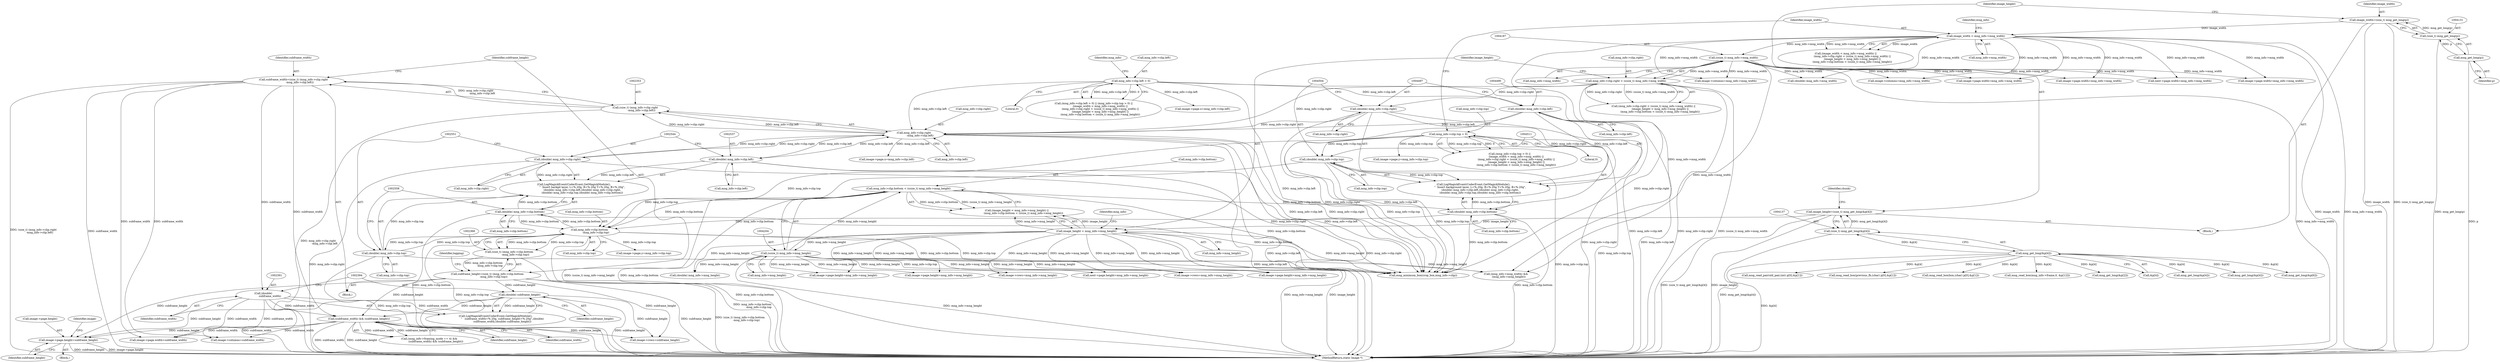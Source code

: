 digraph "0_ImageMagick_22e0310345499ffe906c604428f2a3a668942b05@pointer" {
"1002478" [label="(Call,image->page.height=subframe_height)"];
"1002405" [label="(Call,(subframe_width) && (subframe_height))"];
"1002350" [label="(Call,subframe_width=(size_t) (mng_info->clip.right\n               -mng_info->clip.left))"];
"1002352" [label="(Call,(size_t) (mng_info->clip.right\n               -mng_info->clip.left))"];
"1002354" [label="(Call,mng_info->clip.right\n               -mng_info->clip.left)"];
"1004496" [label="(Call,(double) mng_info->clip.right)"];
"1004180" [label="(Call,mng_info->clip.right < (ssize_t) mng_info->mng_width)"];
"1004186" [label="(Call,(ssize_t) mng_info->mng_width)"];
"1004174" [label="(Call,image_width < mng_info->mng_width)"];
"1004128" [label="(Call,image_width=(size_t) mng_get_long(p))"];
"1004130" [label="(Call,(size_t) mng_get_long(p))"];
"1004132" [label="(Call,mng_get_long(p))"];
"1002543" [label="(Call,(double) mng_info->clip.right)"];
"1004489" [label="(Call,(double) mng_info->clip.left)"];
"1004158" [label="(Call,mng_info->clip.left > 0)"];
"1002536" [label="(Call,(double) mng_info->clip.left)"];
"1002390" [label="(Call,(double)\n                subframe_width)"];
"1002365" [label="(Call,subframe_height=(size_t) (mng_info->clip.bottom\n               -mng_info->clip.top))"];
"1002367" [label="(Call,(size_t) (mng_info->clip.bottom\n               -mng_info->clip.top))"];
"1002369" [label="(Call,mng_info->clip.bottom\n               -mng_info->clip.top)"];
"1004510" [label="(Call,(double) mng_info->clip.bottom)"];
"1004197" [label="(Call,mng_info->clip.bottom < (ssize_t) mng_info->mng_height)"];
"1004203" [label="(Call,(ssize_t) mng_info->mng_height)"];
"1004192" [label="(Call,image_height < mng_info->mng_height)"];
"1004134" [label="(Call,image_height=(size_t) mng_get_long(&p[4]))"];
"1004136" [label="(Call,(size_t) mng_get_long(&p[4]))"];
"1004138" [label="(Call,mng_get_long(&p[4]))"];
"1002557" [label="(Call,(double) mng_info->clip.bottom)"];
"1004166" [label="(Call,mng_info->clip.top > 0)"];
"1004503" [label="(Call,(double) mng_info->clip.top)"];
"1002550" [label="(Call,(double) mng_info->clip.top)"];
"1002393" [label="(Call,(double) subframe_height)"];
"1004128" [label="(Call,image_width=(size_t) mng_get_long(p))"];
"1004173" [label="(Call,(image_width < mng_info->mng_width) ||\n                (mng_info->clip.right < (ssize_t) mng_info->mng_width) ||\n                (image_height < mng_info->mng_height) ||\n                (mng_info->clip.bottom < (ssize_t) mng_info->mng_height))"];
"1004166" [label="(Call,mng_info->clip.top > 0)"];
"1004203" [label="(Call,(ssize_t) mng_info->mng_height)"];
"1002375" [label="(Call,mng_info->clip.top)"];
"1002354" [label="(Call,mng_info->clip.right\n               -mng_info->clip.left)"];
"1001841" [label="(Call,mng_get_long(&p[4]))"];
"1004191" [label="(Call,(image_height < mng_info->mng_height) ||\n                (mng_info->clip.bottom < (ssize_t) mng_info->mng_height))"];
"1006762" [label="(Call,image->columns=mng_info->mng_width)"];
"1004135" [label="(Identifier,image_height)"];
"1004179" [label="(Call,(mng_info->clip.right < (ssize_t) mng_info->mng_width) ||\n                (image_height < mng_info->mng_height) ||\n                (mng_info->clip.bottom < (ssize_t) mng_info->mng_height))"];
"1004289" [label="(Call,image->page.height=mng_info->mng_height)"];
"1004158" [label="(Call,mng_info->clip.left > 0)"];
"1004180" [label="(Call,mng_info->clip.right < (ssize_t) mng_info->mng_width)"];
"1004205" [label="(Call,mng_info->mng_height)"];
"1003769" [label="(Call,mng_get_long(&p[4]))"];
"1004331" [label="(Call,(double) mng_info->mng_width)"];
"1002536" [label="(Call,(double) mng_info->clip.left)"];
"1002399" [label="(Call,(mng_info->framing_mode == 4) &&\n                (subframe_width) && (subframe_height))"];
"1000424" [label="(Block,)"];
"1004159" [label="(Call,mng_info->clip.left)"];
"1004200" [label="(Identifier,mng_info)"];
"1002019" [label="(Block,)"];
"1004443" [label="(Call,image->page.x=mng_info->clip.left)"];
"1004129" [label="(Identifier,image_width)"];
"1004489" [label="(Call,(double) mng_info->clip.left)"];
"1004183" [label="(Identifier,mng_info)"];
"1004172" [label="(Literal,0)"];
"1002407" [label="(Identifier,subframe_height)"];
"1002488" [label="(Identifier,image)"];
"1004174" [label="(Call,image_width < mng_info->mng_width)"];
"1002550" [label="(Call,(double) mng_info->clip.top)"];
"1006290" [label="(Call,mng_minimum_box(crop_box,mng_info->clip))"];
"1002408" [label="(Block,)"];
"1004133" [label="(Identifier,p)"];
"1004193" [label="(Identifier,image_height)"];
"1002386" [label="(Call,LogMagickEvent(CoderEvent,GetMagickModule(),\n                \"   subframe_width=%.20g, subframe_height=%.20g\",(double)\n                subframe_width,(double) subframe_height))"];
"1002557" [label="(Call,(double) mng_info->clip.bottom)"];
"1001050" [label="(Call,mng_get_long(&p[6]))"];
"1004165" [label="(Call,(mng_info->clip.top > 0) ||\n                (image_width < mng_info->mng_width) ||\n                (mng_info->clip.right < (ssize_t) mng_info->mng_width) ||\n                (image_height < mng_info->mng_height) ||\n                (mng_info->clip.bottom < (ssize_t) mng_info->mng_height))"];
"1002395" [label="(Identifier,subframe_height)"];
"1002485" [label="(Call,image->page.x=mng_info->clip.left)"];
"1004130" [label="(Call,(size_t) mng_get_long(p))"];
"1002941" [label="(Call,mng_read_pair(old_pair,(int) p[0],&p[1]))"];
"1004510" [label="(Call,(double) mng_info->clip.bottom)"];
"1002479" [label="(Call,image->page.height)"];
"1002538" [label="(Call,mng_info->clip.left)"];
"1004485" [label="(Call,LogMagickEvent(CoderEvent,GetMagickModule(),\n                \"  Insert background layer, L=%.20g, R=%.20g T=%.20g, B=%.20g\",\n                (double) mng_info->clip.left,(double) mng_info->clip.right,\n                (double) mng_info->clip.top,(double) mng_info->clip.bottom))"];
"1002406" [label="(Identifier,subframe_width)"];
"1002382" [label="(Identifier,logging)"];
"1004157" [label="(Call,(mng_info->clip.left > 0) || (mng_info->clip.top > 0) ||\n                (image_width < mng_info->mng_width) ||\n                (mng_info->clip.right < (ssize_t) mng_info->mng_width) ||\n                (image_height < mng_info->mng_height) ||\n                (mng_info->clip.bottom < (ssize_t) mng_info->mng_height))"];
"1004512" [label="(Call,mng_info->clip.bottom)"];
"1002355" [label="(Call,mng_info->clip.right)"];
"1002552" [label="(Call,mng_info->clip.top)"];
"1002390" [label="(Call,(double)\n                subframe_width)"];
"1004194" [label="(Call,mng_info->mng_height)"];
"1007383" [label="(MethodReturn,static Image *)"];
"1004608" [label="(Call,image->page.width=mng_info->mng_width)"];
"1002471" [label="(Call,image->page.width=subframe_width)"];
"1002545" [label="(Call,mng_info->clip.right)"];
"1004192" [label="(Call,image_height < mng_info->mng_height)"];
"1002370" [label="(Call,mng_info->clip.bottom)"];
"1004167" [label="(Call,mng_info->clip.top)"];
"1004498" [label="(Call,mng_info->clip.right)"];
"1004266" [label="(Call,image->columns=mng_info->mng_width)"];
"1002367" [label="(Call,(size_t) (mng_info->clip.bottom\n               -mng_info->clip.top))"];
"1002461" [label="(Call,image->columns=subframe_width)"];
"1002496" [label="(Call,image->page.y=mng_info->clip.top)"];
"1002282" [label="(Call,mng_read_box(previous_fb,(char) p[0],&p[1]))"];
"1004503" [label="(Call,(double) mng_info->clip.top)"];
"1004188" [label="(Call,mng_info->mng_width)"];
"1002393" [label="(Call,(double) subframe_height)"];
"1004176" [label="(Call,mng_info->mng_width)"];
"1004169" [label="(Identifier,mng_info)"];
"1004197" [label="(Call,mng_info->clip.bottom < (ssize_t) mng_info->mng_height)"];
"1002672" [label="(Call,mng_read_box(box,(char) p[0],&p[1]))"];
"1002559" [label="(Call,mng_info->clip.bottom)"];
"1004617" [label="(Call,image->page.height=mng_info->mng_height)"];
"1002405" [label="(Call,(subframe_width) && (subframe_height))"];
"1002478" [label="(Call,image->page.height=subframe_height)"];
"1002484" [label="(Identifier,subframe_height)"];
"1002532" [label="(Call,LogMagickEvent(CoderEvent,GetMagickModule(),\n                    \"  Insert backgd layer, L=%.20g, R=%.20g T=%.20g, B=%.20g\",\n                    (double) mng_info->clip.left,(double) mng_info->clip.right,\n                    (double) mng_info->clip.top,(double) mng_info->clip.bottom))"];
"1004280" [label="(Call,image->page.width=mng_info->mng_width)"];
"1002365" [label="(Call,subframe_height=(size_t) (mng_info->clip.bottom\n               -mng_info->clip.top))"];
"1004496" [label="(Call,(double) mng_info->clip.right)"];
"1004505" [label="(Call,mng_info->clip.top)"];
"1004164" [label="(Literal,0)"];
"1004198" [label="(Call,mng_info->clip.bottom)"];
"1004132" [label="(Call,mng_get_long(p))"];
"1006785" [label="(Call,image->page.height=mng_info->mng_height)"];
"1004273" [label="(Call,image->rows=mng_info->mng_height)"];
"1006769" [label="(Call,image->rows=mng_info->mng_height)"];
"1002352" [label="(Call,(size_t) (mng_info->clip.right\n               -mng_info->clip.left))"];
"1004336" [label="(Call,(double) mng_info->mng_height)"];
"1004454" [label="(Call,image->page.y=mng_info->clip.top)"];
"1004175" [label="(Identifier,image_width)"];
"1004186" [label="(Call,(ssize_t) mng_info->mng_width)"];
"1004181" [label="(Call,mng_info->clip.right)"];
"1004144" [label="(Identifier,chunk)"];
"1004136" [label="(Call,(size_t) mng_get_long(&p[4]))"];
"1002366" [label="(Identifier,subframe_height)"];
"1001337" [label="(Call,mng_read_box(mng_info->frame,0, &p[12]))"];
"1002350" [label="(Call,subframe_width=(size_t) (mng_info->clip.right\n               -mng_info->clip.left))"];
"1007211" [label="(Call,next->page.height=mng_info->mng_height)"];
"1006776" [label="(Call,image->page.width=mng_info->mng_width)"];
"1002351" [label="(Identifier,subframe_width)"];
"1004491" [label="(Call,mng_info->clip.left)"];
"1002360" [label="(Call,mng_info->clip.left)"];
"1002543" [label="(Call,(double) mng_info->clip.right)"];
"1004134" [label="(Call,image_height=(size_t) mng_get_long(&p[4]))"];
"1006708" [label="(Call,(mng_info->mng_width) &&\n       (mng_info->mng_height))"];
"1001041" [label="(Call,mng_get_long(&p[2]))"];
"1007202" [label="(Call,next->page.width=mng_info->mng_width)"];
"1004139" [label="(Call,&p[4])"];
"1002466" [label="(Call,image->rows=subframe_height)"];
"1004138" [label="(Call,mng_get_long(&p[4]))"];
"1002369" [label="(Call,mng_info->clip.bottom\n               -mng_info->clip.top)"];
"1002392" [label="(Identifier,subframe_width)"];
"1002478" -> "1002408"  [label="AST: "];
"1002478" -> "1002484"  [label="CFG: "];
"1002479" -> "1002478"  [label="AST: "];
"1002484" -> "1002478"  [label="AST: "];
"1002488" -> "1002478"  [label="CFG: "];
"1002478" -> "1007383"  [label="DDG: subframe_height"];
"1002478" -> "1007383"  [label="DDG: image->page.height"];
"1002405" -> "1002478"  [label="DDG: subframe_height"];
"1002365" -> "1002478"  [label="DDG: subframe_height"];
"1002393" -> "1002478"  [label="DDG: subframe_height"];
"1002405" -> "1002399"  [label="AST: "];
"1002405" -> "1002406"  [label="CFG: "];
"1002405" -> "1002407"  [label="CFG: "];
"1002406" -> "1002405"  [label="AST: "];
"1002407" -> "1002405"  [label="AST: "];
"1002399" -> "1002405"  [label="CFG: "];
"1002405" -> "1007383"  [label="DDG: subframe_height"];
"1002405" -> "1007383"  [label="DDG: subframe_width"];
"1002405" -> "1002399"  [label="DDG: subframe_width"];
"1002405" -> "1002399"  [label="DDG: subframe_height"];
"1002350" -> "1002405"  [label="DDG: subframe_width"];
"1002390" -> "1002405"  [label="DDG: subframe_width"];
"1002365" -> "1002405"  [label="DDG: subframe_height"];
"1002393" -> "1002405"  [label="DDG: subframe_height"];
"1002405" -> "1002461"  [label="DDG: subframe_width"];
"1002405" -> "1002466"  [label="DDG: subframe_height"];
"1002405" -> "1002471"  [label="DDG: subframe_width"];
"1002350" -> "1002019"  [label="AST: "];
"1002350" -> "1002352"  [label="CFG: "];
"1002351" -> "1002350"  [label="AST: "];
"1002352" -> "1002350"  [label="AST: "];
"1002366" -> "1002350"  [label="CFG: "];
"1002350" -> "1007383"  [label="DDG: subframe_width"];
"1002350" -> "1007383"  [label="DDG: (size_t) (mng_info->clip.right\n               -mng_info->clip.left)"];
"1002352" -> "1002350"  [label="DDG: mng_info->clip.right\n               -mng_info->clip.left"];
"1002350" -> "1002390"  [label="DDG: subframe_width"];
"1002350" -> "1002461"  [label="DDG: subframe_width"];
"1002350" -> "1002471"  [label="DDG: subframe_width"];
"1002352" -> "1002354"  [label="CFG: "];
"1002353" -> "1002352"  [label="AST: "];
"1002354" -> "1002352"  [label="AST: "];
"1002352" -> "1007383"  [label="DDG: mng_info->clip.right\n               -mng_info->clip.left"];
"1002354" -> "1002352"  [label="DDG: mng_info->clip.right"];
"1002354" -> "1002352"  [label="DDG: mng_info->clip.left"];
"1002354" -> "1002360"  [label="CFG: "];
"1002355" -> "1002354"  [label="AST: "];
"1002360" -> "1002354"  [label="AST: "];
"1002354" -> "1007383"  [label="DDG: mng_info->clip.left"];
"1002354" -> "1007383"  [label="DDG: mng_info->clip.right"];
"1004496" -> "1002354"  [label="DDG: mng_info->clip.right"];
"1004180" -> "1002354"  [label="DDG: mng_info->clip.right"];
"1002543" -> "1002354"  [label="DDG: mng_info->clip.right"];
"1004489" -> "1002354"  [label="DDG: mng_info->clip.left"];
"1002536" -> "1002354"  [label="DDG: mng_info->clip.left"];
"1004158" -> "1002354"  [label="DDG: mng_info->clip.left"];
"1002354" -> "1002485"  [label="DDG: mng_info->clip.left"];
"1002354" -> "1002536"  [label="DDG: mng_info->clip.left"];
"1002354" -> "1002543"  [label="DDG: mng_info->clip.right"];
"1002354" -> "1006290"  [label="DDG: mng_info->clip.left"];
"1002354" -> "1006290"  [label="DDG: mng_info->clip.right"];
"1004496" -> "1004485"  [label="AST: "];
"1004496" -> "1004498"  [label="CFG: "];
"1004497" -> "1004496"  [label="AST: "];
"1004498" -> "1004496"  [label="AST: "];
"1004504" -> "1004496"  [label="CFG: "];
"1004496" -> "1007383"  [label="DDG: mng_info->clip.right"];
"1004496" -> "1004485"  [label="DDG: mng_info->clip.right"];
"1004180" -> "1004496"  [label="DDG: mng_info->clip.right"];
"1004496" -> "1006290"  [label="DDG: mng_info->clip.right"];
"1004180" -> "1004179"  [label="AST: "];
"1004180" -> "1004186"  [label="CFG: "];
"1004181" -> "1004180"  [label="AST: "];
"1004186" -> "1004180"  [label="AST: "];
"1004193" -> "1004180"  [label="CFG: "];
"1004179" -> "1004180"  [label="CFG: "];
"1004180" -> "1007383"  [label="DDG: mng_info->clip.right"];
"1004180" -> "1007383"  [label="DDG: (ssize_t) mng_info->mng_width"];
"1004180" -> "1004179"  [label="DDG: mng_info->clip.right"];
"1004180" -> "1004179"  [label="DDG: (ssize_t) mng_info->mng_width"];
"1004186" -> "1004180"  [label="DDG: mng_info->mng_width"];
"1004180" -> "1006290"  [label="DDG: mng_info->clip.right"];
"1004186" -> "1004188"  [label="CFG: "];
"1004187" -> "1004186"  [label="AST: "];
"1004188" -> "1004186"  [label="AST: "];
"1004186" -> "1007383"  [label="DDG: mng_info->mng_width"];
"1004174" -> "1004186"  [label="DDG: mng_info->mng_width"];
"1004186" -> "1004266"  [label="DDG: mng_info->mng_width"];
"1004186" -> "1004280"  [label="DDG: mng_info->mng_width"];
"1004186" -> "1004331"  [label="DDG: mng_info->mng_width"];
"1004186" -> "1004608"  [label="DDG: mng_info->mng_width"];
"1004186" -> "1006708"  [label="DDG: mng_info->mng_width"];
"1004186" -> "1006762"  [label="DDG: mng_info->mng_width"];
"1004186" -> "1006776"  [label="DDG: mng_info->mng_width"];
"1004186" -> "1007202"  [label="DDG: mng_info->mng_width"];
"1004174" -> "1004173"  [label="AST: "];
"1004174" -> "1004176"  [label="CFG: "];
"1004175" -> "1004174"  [label="AST: "];
"1004176" -> "1004174"  [label="AST: "];
"1004183" -> "1004174"  [label="CFG: "];
"1004173" -> "1004174"  [label="CFG: "];
"1004174" -> "1007383"  [label="DDG: image_width"];
"1004174" -> "1007383"  [label="DDG: mng_info->mng_width"];
"1004174" -> "1004173"  [label="DDG: image_width"];
"1004174" -> "1004173"  [label="DDG: mng_info->mng_width"];
"1004128" -> "1004174"  [label="DDG: image_width"];
"1004174" -> "1004266"  [label="DDG: mng_info->mng_width"];
"1004174" -> "1004280"  [label="DDG: mng_info->mng_width"];
"1004174" -> "1004331"  [label="DDG: mng_info->mng_width"];
"1004174" -> "1004608"  [label="DDG: mng_info->mng_width"];
"1004174" -> "1006708"  [label="DDG: mng_info->mng_width"];
"1004174" -> "1006762"  [label="DDG: mng_info->mng_width"];
"1004174" -> "1006776"  [label="DDG: mng_info->mng_width"];
"1004174" -> "1007202"  [label="DDG: mng_info->mng_width"];
"1004128" -> "1000424"  [label="AST: "];
"1004128" -> "1004130"  [label="CFG: "];
"1004129" -> "1004128"  [label="AST: "];
"1004130" -> "1004128"  [label="AST: "];
"1004135" -> "1004128"  [label="CFG: "];
"1004128" -> "1007383"  [label="DDG: image_width"];
"1004128" -> "1007383"  [label="DDG: (size_t) mng_get_long(p)"];
"1004130" -> "1004128"  [label="DDG: mng_get_long(p)"];
"1004130" -> "1004132"  [label="CFG: "];
"1004131" -> "1004130"  [label="AST: "];
"1004132" -> "1004130"  [label="AST: "];
"1004130" -> "1007383"  [label="DDG: mng_get_long(p)"];
"1004132" -> "1004130"  [label="DDG: p"];
"1004132" -> "1004133"  [label="CFG: "];
"1004133" -> "1004132"  [label="AST: "];
"1004132" -> "1007383"  [label="DDG: p"];
"1002543" -> "1002532"  [label="AST: "];
"1002543" -> "1002545"  [label="CFG: "];
"1002544" -> "1002543"  [label="AST: "];
"1002545" -> "1002543"  [label="AST: "];
"1002551" -> "1002543"  [label="CFG: "];
"1002543" -> "1007383"  [label="DDG: mng_info->clip.right"];
"1002543" -> "1002532"  [label="DDG: mng_info->clip.right"];
"1002543" -> "1006290"  [label="DDG: mng_info->clip.right"];
"1004489" -> "1004485"  [label="AST: "];
"1004489" -> "1004491"  [label="CFG: "];
"1004490" -> "1004489"  [label="AST: "];
"1004491" -> "1004489"  [label="AST: "];
"1004497" -> "1004489"  [label="CFG: "];
"1004489" -> "1007383"  [label="DDG: mng_info->clip.left"];
"1004489" -> "1004485"  [label="DDG: mng_info->clip.left"];
"1004158" -> "1004489"  [label="DDG: mng_info->clip.left"];
"1004489" -> "1006290"  [label="DDG: mng_info->clip.left"];
"1004158" -> "1004157"  [label="AST: "];
"1004158" -> "1004164"  [label="CFG: "];
"1004159" -> "1004158"  [label="AST: "];
"1004164" -> "1004158"  [label="AST: "];
"1004169" -> "1004158"  [label="CFG: "];
"1004157" -> "1004158"  [label="CFG: "];
"1004158" -> "1007383"  [label="DDG: mng_info->clip.left"];
"1004158" -> "1004157"  [label="DDG: mng_info->clip.left"];
"1004158" -> "1004157"  [label="DDG: 0"];
"1004158" -> "1004443"  [label="DDG: mng_info->clip.left"];
"1004158" -> "1006290"  [label="DDG: mng_info->clip.left"];
"1002536" -> "1002532"  [label="AST: "];
"1002536" -> "1002538"  [label="CFG: "];
"1002537" -> "1002536"  [label="AST: "];
"1002538" -> "1002536"  [label="AST: "];
"1002544" -> "1002536"  [label="CFG: "];
"1002536" -> "1007383"  [label="DDG: mng_info->clip.left"];
"1002536" -> "1002532"  [label="DDG: mng_info->clip.left"];
"1002536" -> "1006290"  [label="DDG: mng_info->clip.left"];
"1002390" -> "1002386"  [label="AST: "];
"1002390" -> "1002392"  [label="CFG: "];
"1002391" -> "1002390"  [label="AST: "];
"1002392" -> "1002390"  [label="AST: "];
"1002394" -> "1002390"  [label="CFG: "];
"1002390" -> "1007383"  [label="DDG: subframe_width"];
"1002390" -> "1002386"  [label="DDG: subframe_width"];
"1002390" -> "1002461"  [label="DDG: subframe_width"];
"1002390" -> "1002471"  [label="DDG: subframe_width"];
"1002365" -> "1002019"  [label="AST: "];
"1002365" -> "1002367"  [label="CFG: "];
"1002366" -> "1002365"  [label="AST: "];
"1002367" -> "1002365"  [label="AST: "];
"1002382" -> "1002365"  [label="CFG: "];
"1002365" -> "1007383"  [label="DDG: subframe_height"];
"1002365" -> "1007383"  [label="DDG: (size_t) (mng_info->clip.bottom\n               -mng_info->clip.top)"];
"1002367" -> "1002365"  [label="DDG: mng_info->clip.bottom\n               -mng_info->clip.top"];
"1002365" -> "1002393"  [label="DDG: subframe_height"];
"1002365" -> "1002466"  [label="DDG: subframe_height"];
"1002367" -> "1002369"  [label="CFG: "];
"1002368" -> "1002367"  [label="AST: "];
"1002369" -> "1002367"  [label="AST: "];
"1002367" -> "1007383"  [label="DDG: mng_info->clip.bottom\n               -mng_info->clip.top"];
"1002369" -> "1002367"  [label="DDG: mng_info->clip.bottom"];
"1002369" -> "1002367"  [label="DDG: mng_info->clip.top"];
"1002369" -> "1002375"  [label="CFG: "];
"1002370" -> "1002369"  [label="AST: "];
"1002375" -> "1002369"  [label="AST: "];
"1002369" -> "1007383"  [label="DDG: mng_info->clip.top"];
"1002369" -> "1007383"  [label="DDG: mng_info->clip.bottom"];
"1004510" -> "1002369"  [label="DDG: mng_info->clip.bottom"];
"1002557" -> "1002369"  [label="DDG: mng_info->clip.bottom"];
"1004197" -> "1002369"  [label="DDG: mng_info->clip.bottom"];
"1004166" -> "1002369"  [label="DDG: mng_info->clip.top"];
"1004503" -> "1002369"  [label="DDG: mng_info->clip.top"];
"1002550" -> "1002369"  [label="DDG: mng_info->clip.top"];
"1002369" -> "1002496"  [label="DDG: mng_info->clip.top"];
"1002369" -> "1002550"  [label="DDG: mng_info->clip.top"];
"1002369" -> "1002557"  [label="DDG: mng_info->clip.bottom"];
"1002369" -> "1006290"  [label="DDG: mng_info->clip.bottom"];
"1002369" -> "1006290"  [label="DDG: mng_info->clip.top"];
"1004510" -> "1004485"  [label="AST: "];
"1004510" -> "1004512"  [label="CFG: "];
"1004511" -> "1004510"  [label="AST: "];
"1004512" -> "1004510"  [label="AST: "];
"1004485" -> "1004510"  [label="CFG: "];
"1004510" -> "1007383"  [label="DDG: mng_info->clip.bottom"];
"1004510" -> "1004485"  [label="DDG: mng_info->clip.bottom"];
"1004197" -> "1004510"  [label="DDG: mng_info->clip.bottom"];
"1004510" -> "1006290"  [label="DDG: mng_info->clip.bottom"];
"1004197" -> "1004191"  [label="AST: "];
"1004197" -> "1004203"  [label="CFG: "];
"1004198" -> "1004197"  [label="AST: "];
"1004203" -> "1004197"  [label="AST: "];
"1004191" -> "1004197"  [label="CFG: "];
"1004197" -> "1007383"  [label="DDG: (ssize_t) mng_info->mng_height"];
"1004197" -> "1007383"  [label="DDG: mng_info->clip.bottom"];
"1004197" -> "1004191"  [label="DDG: mng_info->clip.bottom"];
"1004197" -> "1004191"  [label="DDG: (ssize_t) mng_info->mng_height"];
"1004203" -> "1004197"  [label="DDG: mng_info->mng_height"];
"1004197" -> "1006290"  [label="DDG: mng_info->clip.bottom"];
"1004203" -> "1004205"  [label="CFG: "];
"1004204" -> "1004203"  [label="AST: "];
"1004205" -> "1004203"  [label="AST: "];
"1004203" -> "1007383"  [label="DDG: mng_info->mng_height"];
"1004192" -> "1004203"  [label="DDG: mng_info->mng_height"];
"1004203" -> "1004273"  [label="DDG: mng_info->mng_height"];
"1004203" -> "1004289"  [label="DDG: mng_info->mng_height"];
"1004203" -> "1004336"  [label="DDG: mng_info->mng_height"];
"1004203" -> "1004617"  [label="DDG: mng_info->mng_height"];
"1004203" -> "1006708"  [label="DDG: mng_info->mng_height"];
"1004203" -> "1006769"  [label="DDG: mng_info->mng_height"];
"1004203" -> "1006785"  [label="DDG: mng_info->mng_height"];
"1004203" -> "1007211"  [label="DDG: mng_info->mng_height"];
"1004192" -> "1004191"  [label="AST: "];
"1004192" -> "1004194"  [label="CFG: "];
"1004193" -> "1004192"  [label="AST: "];
"1004194" -> "1004192"  [label="AST: "];
"1004200" -> "1004192"  [label="CFG: "];
"1004191" -> "1004192"  [label="CFG: "];
"1004192" -> "1007383"  [label="DDG: mng_info->mng_height"];
"1004192" -> "1007383"  [label="DDG: image_height"];
"1004192" -> "1004191"  [label="DDG: image_height"];
"1004192" -> "1004191"  [label="DDG: mng_info->mng_height"];
"1004134" -> "1004192"  [label="DDG: image_height"];
"1004192" -> "1004273"  [label="DDG: mng_info->mng_height"];
"1004192" -> "1004289"  [label="DDG: mng_info->mng_height"];
"1004192" -> "1004336"  [label="DDG: mng_info->mng_height"];
"1004192" -> "1004617"  [label="DDG: mng_info->mng_height"];
"1004192" -> "1006708"  [label="DDG: mng_info->mng_height"];
"1004192" -> "1006769"  [label="DDG: mng_info->mng_height"];
"1004192" -> "1006785"  [label="DDG: mng_info->mng_height"];
"1004192" -> "1007211"  [label="DDG: mng_info->mng_height"];
"1004134" -> "1000424"  [label="AST: "];
"1004134" -> "1004136"  [label="CFG: "];
"1004135" -> "1004134"  [label="AST: "];
"1004136" -> "1004134"  [label="AST: "];
"1004144" -> "1004134"  [label="CFG: "];
"1004134" -> "1007383"  [label="DDG: (size_t) mng_get_long(&p[4])"];
"1004134" -> "1007383"  [label="DDG: image_height"];
"1004136" -> "1004134"  [label="DDG: mng_get_long(&p[4])"];
"1004136" -> "1004138"  [label="CFG: "];
"1004137" -> "1004136"  [label="AST: "];
"1004138" -> "1004136"  [label="AST: "];
"1004136" -> "1007383"  [label="DDG: mng_get_long(&p[4])"];
"1004138" -> "1004136"  [label="DDG: &p[4]"];
"1004138" -> "1004139"  [label="CFG: "];
"1004139" -> "1004138"  [label="AST: "];
"1004138" -> "1007383"  [label="DDG: &p[4]"];
"1004138" -> "1001041"  [label="DDG: &p[4]"];
"1004138" -> "1001050"  [label="DDG: &p[4]"];
"1004138" -> "1001337"  [label="DDG: &p[4]"];
"1004138" -> "1001841"  [label="DDG: &p[4]"];
"1004138" -> "1002282"  [label="DDG: &p[4]"];
"1004138" -> "1002672"  [label="DDG: &p[4]"];
"1004138" -> "1002941"  [label="DDG: &p[4]"];
"1004138" -> "1003769"  [label="DDG: &p[4]"];
"1002557" -> "1002532"  [label="AST: "];
"1002557" -> "1002559"  [label="CFG: "];
"1002558" -> "1002557"  [label="AST: "];
"1002559" -> "1002557"  [label="AST: "];
"1002532" -> "1002557"  [label="CFG: "];
"1002557" -> "1007383"  [label="DDG: mng_info->clip.bottom"];
"1002557" -> "1002532"  [label="DDG: mng_info->clip.bottom"];
"1002557" -> "1006290"  [label="DDG: mng_info->clip.bottom"];
"1004166" -> "1004165"  [label="AST: "];
"1004166" -> "1004172"  [label="CFG: "];
"1004167" -> "1004166"  [label="AST: "];
"1004172" -> "1004166"  [label="AST: "];
"1004175" -> "1004166"  [label="CFG: "];
"1004165" -> "1004166"  [label="CFG: "];
"1004166" -> "1007383"  [label="DDG: mng_info->clip.top"];
"1004166" -> "1004165"  [label="DDG: mng_info->clip.top"];
"1004166" -> "1004165"  [label="DDG: 0"];
"1004166" -> "1004454"  [label="DDG: mng_info->clip.top"];
"1004166" -> "1004503"  [label="DDG: mng_info->clip.top"];
"1004166" -> "1006290"  [label="DDG: mng_info->clip.top"];
"1004503" -> "1004485"  [label="AST: "];
"1004503" -> "1004505"  [label="CFG: "];
"1004504" -> "1004503"  [label="AST: "];
"1004505" -> "1004503"  [label="AST: "];
"1004511" -> "1004503"  [label="CFG: "];
"1004503" -> "1007383"  [label="DDG: mng_info->clip.top"];
"1004503" -> "1004485"  [label="DDG: mng_info->clip.top"];
"1004503" -> "1006290"  [label="DDG: mng_info->clip.top"];
"1002550" -> "1002532"  [label="AST: "];
"1002550" -> "1002552"  [label="CFG: "];
"1002551" -> "1002550"  [label="AST: "];
"1002552" -> "1002550"  [label="AST: "];
"1002558" -> "1002550"  [label="CFG: "];
"1002550" -> "1007383"  [label="DDG: mng_info->clip.top"];
"1002550" -> "1002532"  [label="DDG: mng_info->clip.top"];
"1002550" -> "1006290"  [label="DDG: mng_info->clip.top"];
"1002393" -> "1002386"  [label="AST: "];
"1002393" -> "1002395"  [label="CFG: "];
"1002394" -> "1002393"  [label="AST: "];
"1002395" -> "1002393"  [label="AST: "];
"1002386" -> "1002393"  [label="CFG: "];
"1002393" -> "1007383"  [label="DDG: subframe_height"];
"1002393" -> "1002386"  [label="DDG: subframe_height"];
"1002393" -> "1002466"  [label="DDG: subframe_height"];
}
